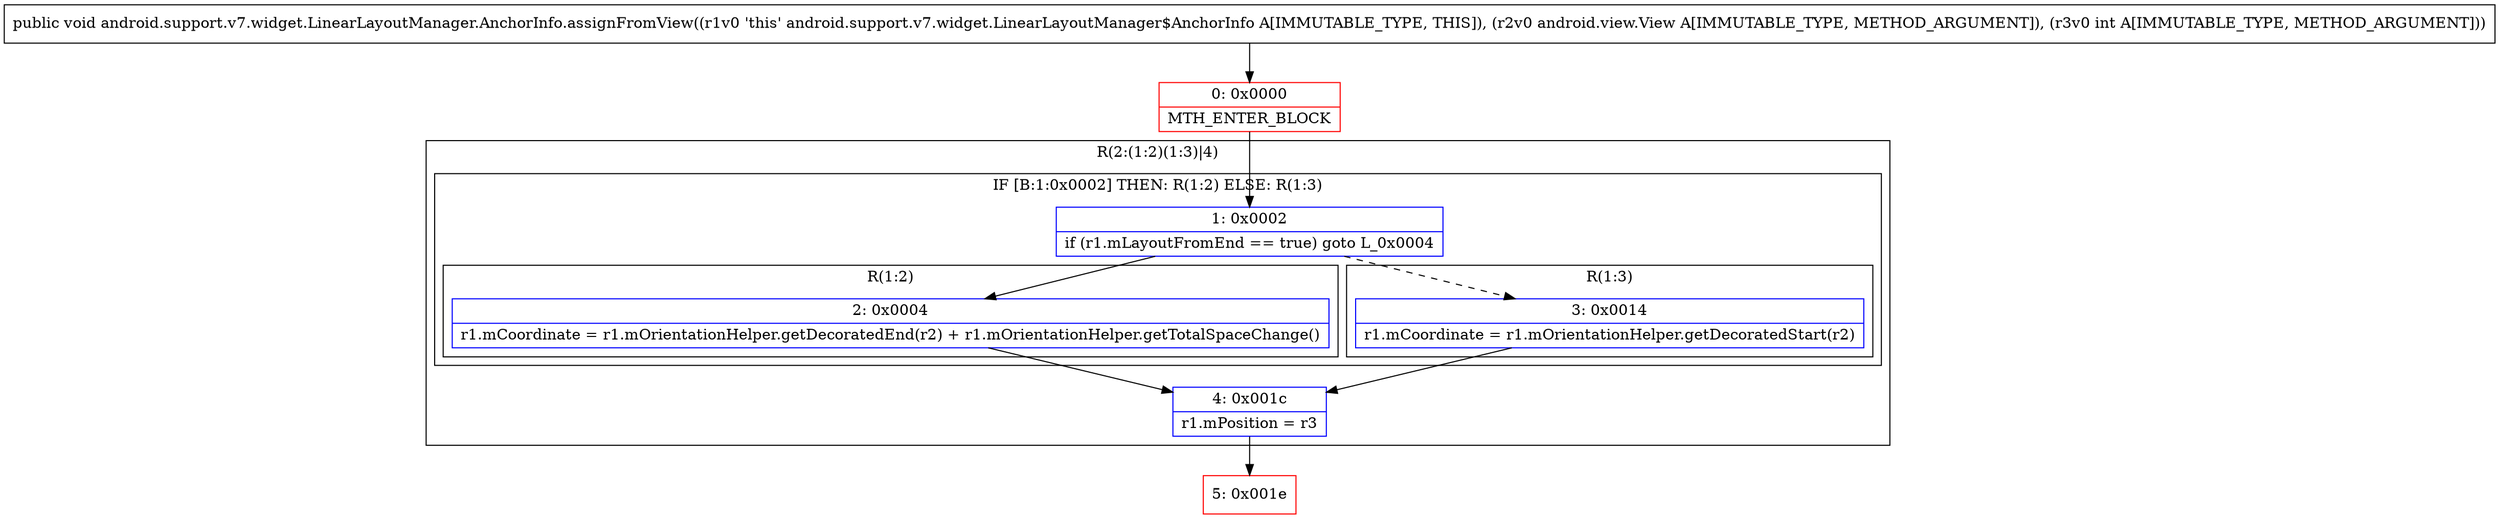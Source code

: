 digraph "CFG forandroid.support.v7.widget.LinearLayoutManager.AnchorInfo.assignFromView(Landroid\/view\/View;I)V" {
subgraph cluster_Region_1922129641 {
label = "R(2:(1:2)(1:3)|4)";
node [shape=record,color=blue];
subgraph cluster_IfRegion_1484724611 {
label = "IF [B:1:0x0002] THEN: R(1:2) ELSE: R(1:3)";
node [shape=record,color=blue];
Node_1 [shape=record,label="{1\:\ 0x0002|if (r1.mLayoutFromEnd == true) goto L_0x0004\l}"];
subgraph cluster_Region_1720897577 {
label = "R(1:2)";
node [shape=record,color=blue];
Node_2 [shape=record,label="{2\:\ 0x0004|r1.mCoordinate = r1.mOrientationHelper.getDecoratedEnd(r2) + r1.mOrientationHelper.getTotalSpaceChange()\l}"];
}
subgraph cluster_Region_1755225171 {
label = "R(1:3)";
node [shape=record,color=blue];
Node_3 [shape=record,label="{3\:\ 0x0014|r1.mCoordinate = r1.mOrientationHelper.getDecoratedStart(r2)\l}"];
}
}
Node_4 [shape=record,label="{4\:\ 0x001c|r1.mPosition = r3\l}"];
}
Node_0 [shape=record,color=red,label="{0\:\ 0x0000|MTH_ENTER_BLOCK\l}"];
Node_5 [shape=record,color=red,label="{5\:\ 0x001e}"];
MethodNode[shape=record,label="{public void android.support.v7.widget.LinearLayoutManager.AnchorInfo.assignFromView((r1v0 'this' android.support.v7.widget.LinearLayoutManager$AnchorInfo A[IMMUTABLE_TYPE, THIS]), (r2v0 android.view.View A[IMMUTABLE_TYPE, METHOD_ARGUMENT]), (r3v0 int A[IMMUTABLE_TYPE, METHOD_ARGUMENT])) }"];
MethodNode -> Node_0;
Node_1 -> Node_2;
Node_1 -> Node_3[style=dashed];
Node_2 -> Node_4;
Node_3 -> Node_4;
Node_4 -> Node_5;
Node_0 -> Node_1;
}

